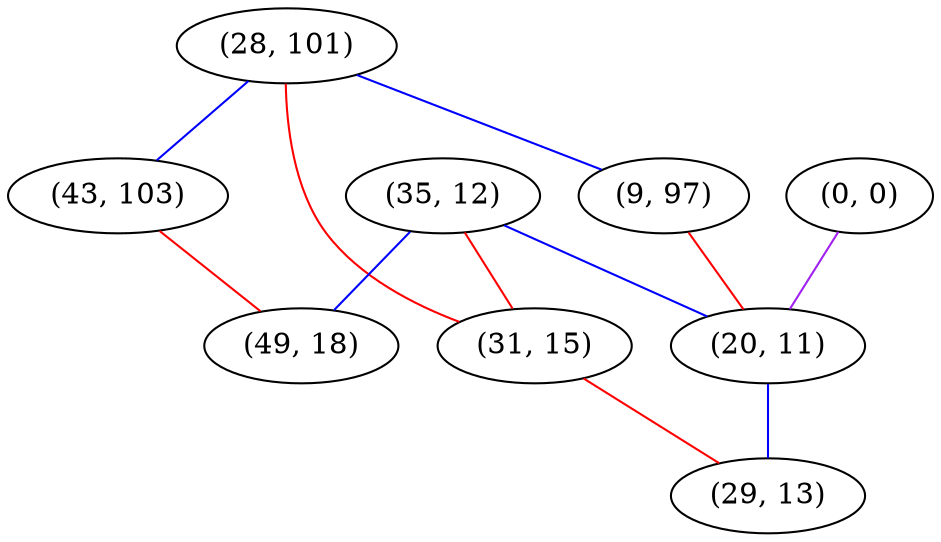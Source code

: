 graph "" {
"(28, 101)";
"(43, 103)";
"(0, 0)";
"(35, 12)";
"(9, 97)";
"(31, 15)";
"(20, 11)";
"(49, 18)";
"(29, 13)";
"(28, 101)" -- "(43, 103)"  [color=blue, key=0, weight=3];
"(28, 101)" -- "(31, 15)"  [color=red, key=0, weight=1];
"(28, 101)" -- "(9, 97)"  [color=blue, key=0, weight=3];
"(43, 103)" -- "(49, 18)"  [color=red, key=0, weight=1];
"(0, 0)" -- "(20, 11)"  [color=purple, key=0, weight=4];
"(35, 12)" -- "(49, 18)"  [color=blue, key=0, weight=3];
"(35, 12)" -- "(31, 15)"  [color=red, key=0, weight=1];
"(35, 12)" -- "(20, 11)"  [color=blue, key=0, weight=3];
"(9, 97)" -- "(20, 11)"  [color=red, key=0, weight=1];
"(31, 15)" -- "(29, 13)"  [color=red, key=0, weight=1];
"(20, 11)" -- "(29, 13)"  [color=blue, key=0, weight=3];
}
